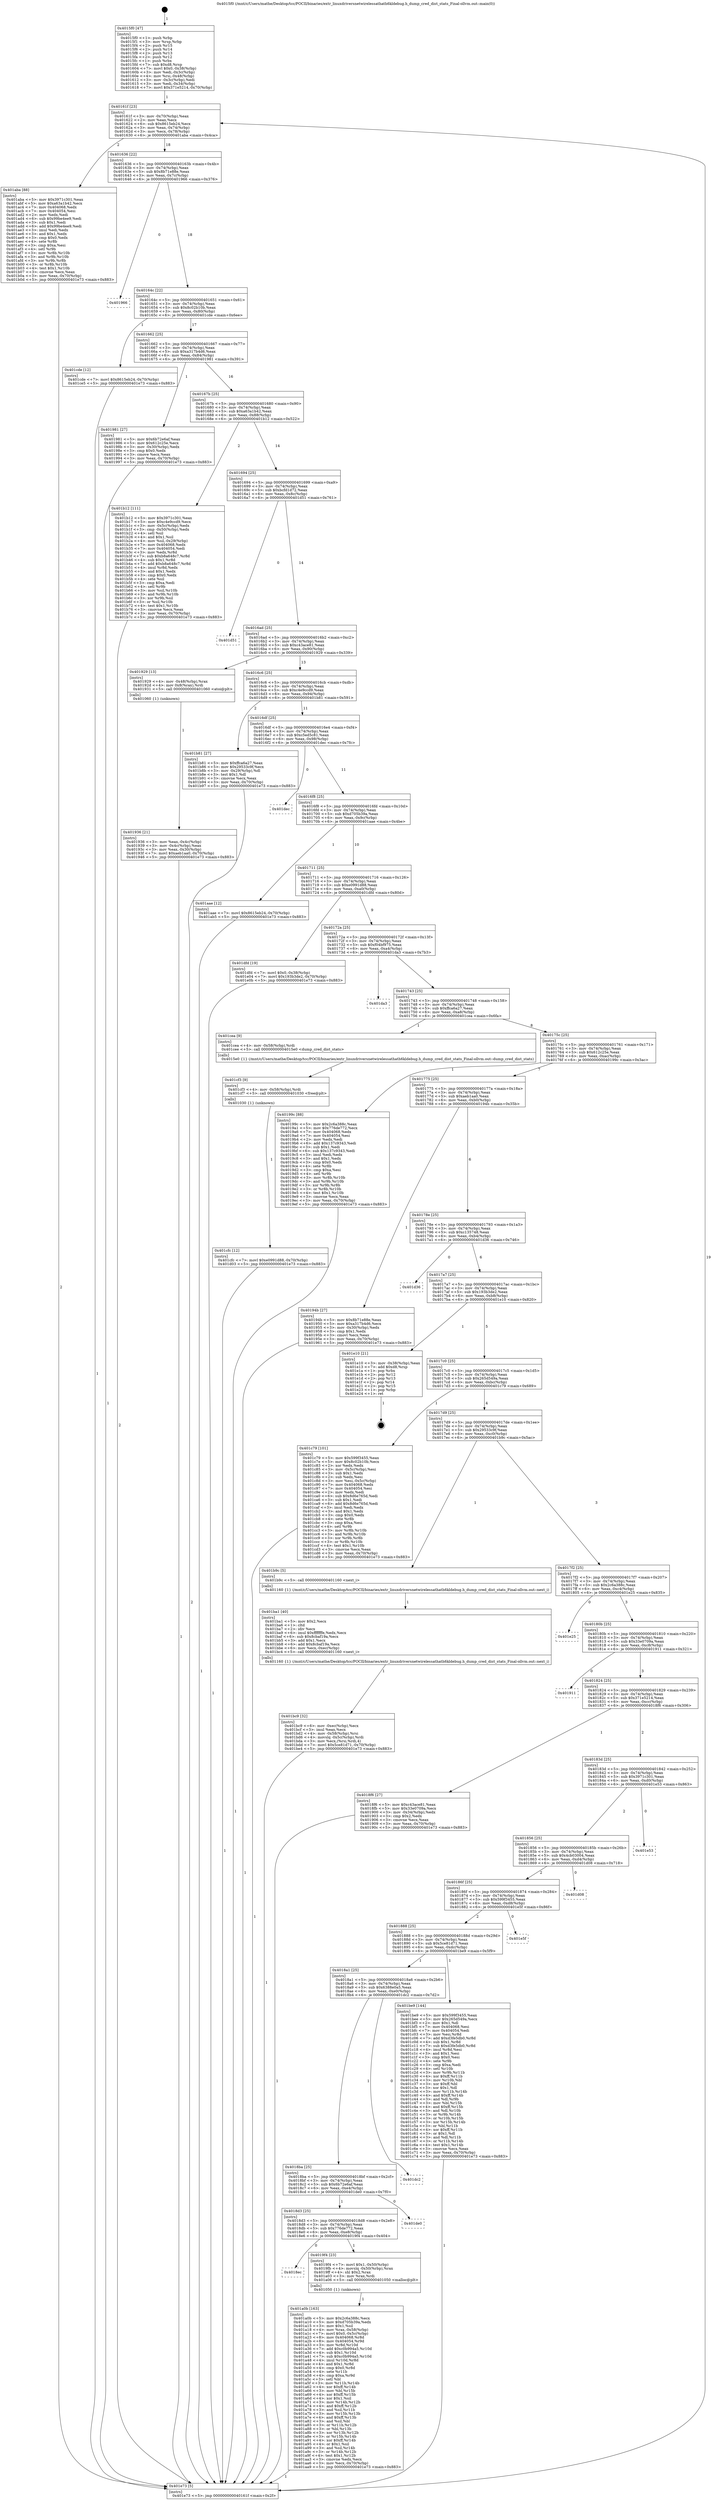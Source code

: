 digraph "0x4015f0" {
  label = "0x4015f0 (/mnt/c/Users/mathe/Desktop/tcc/POCII/binaries/extr_linuxdriversnetwirelessathath6kldebug.h_dump_cred_dist_stats_Final-ollvm.out::main(0))"
  labelloc = "t"
  node[shape=record]

  Entry [label="",width=0.3,height=0.3,shape=circle,fillcolor=black,style=filled]
  "0x40161f" [label="{
     0x40161f [23]\l
     | [instrs]\l
     &nbsp;&nbsp;0x40161f \<+3\>: mov -0x70(%rbp),%eax\l
     &nbsp;&nbsp;0x401622 \<+2\>: mov %eax,%ecx\l
     &nbsp;&nbsp;0x401624 \<+6\>: sub $0x8615eb24,%ecx\l
     &nbsp;&nbsp;0x40162a \<+3\>: mov %eax,-0x74(%rbp)\l
     &nbsp;&nbsp;0x40162d \<+3\>: mov %ecx,-0x78(%rbp)\l
     &nbsp;&nbsp;0x401630 \<+6\>: je 0000000000401aba \<main+0x4ca\>\l
  }"]
  "0x401aba" [label="{
     0x401aba [88]\l
     | [instrs]\l
     &nbsp;&nbsp;0x401aba \<+5\>: mov $0x3971c301,%eax\l
     &nbsp;&nbsp;0x401abf \<+5\>: mov $0xa63a1b42,%ecx\l
     &nbsp;&nbsp;0x401ac4 \<+7\>: mov 0x404068,%edx\l
     &nbsp;&nbsp;0x401acb \<+7\>: mov 0x404054,%esi\l
     &nbsp;&nbsp;0x401ad2 \<+2\>: mov %edx,%edi\l
     &nbsp;&nbsp;0x401ad4 \<+6\>: sub $0x99be4ee9,%edi\l
     &nbsp;&nbsp;0x401ada \<+3\>: sub $0x1,%edi\l
     &nbsp;&nbsp;0x401add \<+6\>: add $0x99be4ee9,%edi\l
     &nbsp;&nbsp;0x401ae3 \<+3\>: imul %edi,%edx\l
     &nbsp;&nbsp;0x401ae6 \<+3\>: and $0x1,%edx\l
     &nbsp;&nbsp;0x401ae9 \<+3\>: cmp $0x0,%edx\l
     &nbsp;&nbsp;0x401aec \<+4\>: sete %r8b\l
     &nbsp;&nbsp;0x401af0 \<+3\>: cmp $0xa,%esi\l
     &nbsp;&nbsp;0x401af3 \<+4\>: setl %r9b\l
     &nbsp;&nbsp;0x401af7 \<+3\>: mov %r8b,%r10b\l
     &nbsp;&nbsp;0x401afa \<+3\>: and %r9b,%r10b\l
     &nbsp;&nbsp;0x401afd \<+3\>: xor %r9b,%r8b\l
     &nbsp;&nbsp;0x401b00 \<+3\>: or %r8b,%r10b\l
     &nbsp;&nbsp;0x401b03 \<+4\>: test $0x1,%r10b\l
     &nbsp;&nbsp;0x401b07 \<+3\>: cmovne %ecx,%eax\l
     &nbsp;&nbsp;0x401b0a \<+3\>: mov %eax,-0x70(%rbp)\l
     &nbsp;&nbsp;0x401b0d \<+5\>: jmp 0000000000401e73 \<main+0x883\>\l
  }"]
  "0x401636" [label="{
     0x401636 [22]\l
     | [instrs]\l
     &nbsp;&nbsp;0x401636 \<+5\>: jmp 000000000040163b \<main+0x4b\>\l
     &nbsp;&nbsp;0x40163b \<+3\>: mov -0x74(%rbp),%eax\l
     &nbsp;&nbsp;0x40163e \<+5\>: sub $0x8b71e88e,%eax\l
     &nbsp;&nbsp;0x401643 \<+3\>: mov %eax,-0x7c(%rbp)\l
     &nbsp;&nbsp;0x401646 \<+6\>: je 0000000000401966 \<main+0x376\>\l
  }"]
  Exit [label="",width=0.3,height=0.3,shape=circle,fillcolor=black,style=filled,peripheries=2]
  "0x401966" [label="{
     0x401966\l
  }", style=dashed]
  "0x40164c" [label="{
     0x40164c [22]\l
     | [instrs]\l
     &nbsp;&nbsp;0x40164c \<+5\>: jmp 0000000000401651 \<main+0x61\>\l
     &nbsp;&nbsp;0x401651 \<+3\>: mov -0x74(%rbp),%eax\l
     &nbsp;&nbsp;0x401654 \<+5\>: sub $0x8c02b10b,%eax\l
     &nbsp;&nbsp;0x401659 \<+3\>: mov %eax,-0x80(%rbp)\l
     &nbsp;&nbsp;0x40165c \<+6\>: je 0000000000401cde \<main+0x6ee\>\l
  }"]
  "0x401cfc" [label="{
     0x401cfc [12]\l
     | [instrs]\l
     &nbsp;&nbsp;0x401cfc \<+7\>: movl $0xe0991d88,-0x70(%rbp)\l
     &nbsp;&nbsp;0x401d03 \<+5\>: jmp 0000000000401e73 \<main+0x883\>\l
  }"]
  "0x401cde" [label="{
     0x401cde [12]\l
     | [instrs]\l
     &nbsp;&nbsp;0x401cde \<+7\>: movl $0x8615eb24,-0x70(%rbp)\l
     &nbsp;&nbsp;0x401ce5 \<+5\>: jmp 0000000000401e73 \<main+0x883\>\l
  }"]
  "0x401662" [label="{
     0x401662 [25]\l
     | [instrs]\l
     &nbsp;&nbsp;0x401662 \<+5\>: jmp 0000000000401667 \<main+0x77\>\l
     &nbsp;&nbsp;0x401667 \<+3\>: mov -0x74(%rbp),%eax\l
     &nbsp;&nbsp;0x40166a \<+5\>: sub $0xa317b4d6,%eax\l
     &nbsp;&nbsp;0x40166f \<+6\>: mov %eax,-0x84(%rbp)\l
     &nbsp;&nbsp;0x401675 \<+6\>: je 0000000000401981 \<main+0x391\>\l
  }"]
  "0x401cf3" [label="{
     0x401cf3 [9]\l
     | [instrs]\l
     &nbsp;&nbsp;0x401cf3 \<+4\>: mov -0x58(%rbp),%rdi\l
     &nbsp;&nbsp;0x401cf7 \<+5\>: call 0000000000401030 \<free@plt\>\l
     | [calls]\l
     &nbsp;&nbsp;0x401030 \{1\} (unknown)\l
  }"]
  "0x401981" [label="{
     0x401981 [27]\l
     | [instrs]\l
     &nbsp;&nbsp;0x401981 \<+5\>: mov $0x6b72e6af,%eax\l
     &nbsp;&nbsp;0x401986 \<+5\>: mov $0x612c25e,%ecx\l
     &nbsp;&nbsp;0x40198b \<+3\>: mov -0x30(%rbp),%edx\l
     &nbsp;&nbsp;0x40198e \<+3\>: cmp $0x0,%edx\l
     &nbsp;&nbsp;0x401991 \<+3\>: cmove %ecx,%eax\l
     &nbsp;&nbsp;0x401994 \<+3\>: mov %eax,-0x70(%rbp)\l
     &nbsp;&nbsp;0x401997 \<+5\>: jmp 0000000000401e73 \<main+0x883\>\l
  }"]
  "0x40167b" [label="{
     0x40167b [25]\l
     | [instrs]\l
     &nbsp;&nbsp;0x40167b \<+5\>: jmp 0000000000401680 \<main+0x90\>\l
     &nbsp;&nbsp;0x401680 \<+3\>: mov -0x74(%rbp),%eax\l
     &nbsp;&nbsp;0x401683 \<+5\>: sub $0xa63a1b42,%eax\l
     &nbsp;&nbsp;0x401688 \<+6\>: mov %eax,-0x88(%rbp)\l
     &nbsp;&nbsp;0x40168e \<+6\>: je 0000000000401b12 \<main+0x522\>\l
  }"]
  "0x401bc9" [label="{
     0x401bc9 [32]\l
     | [instrs]\l
     &nbsp;&nbsp;0x401bc9 \<+6\>: mov -0xec(%rbp),%ecx\l
     &nbsp;&nbsp;0x401bcf \<+3\>: imul %eax,%ecx\l
     &nbsp;&nbsp;0x401bd2 \<+4\>: mov -0x58(%rbp),%rsi\l
     &nbsp;&nbsp;0x401bd6 \<+4\>: movslq -0x5c(%rbp),%rdi\l
     &nbsp;&nbsp;0x401bda \<+3\>: mov %ecx,(%rsi,%rdi,4)\l
     &nbsp;&nbsp;0x401bdd \<+7\>: movl $0x5ce81d71,-0x70(%rbp)\l
     &nbsp;&nbsp;0x401be4 \<+5\>: jmp 0000000000401e73 \<main+0x883\>\l
  }"]
  "0x401b12" [label="{
     0x401b12 [111]\l
     | [instrs]\l
     &nbsp;&nbsp;0x401b12 \<+5\>: mov $0x3971c301,%eax\l
     &nbsp;&nbsp;0x401b17 \<+5\>: mov $0xc4e9ccd9,%ecx\l
     &nbsp;&nbsp;0x401b1c \<+3\>: mov -0x5c(%rbp),%edx\l
     &nbsp;&nbsp;0x401b1f \<+3\>: cmp -0x50(%rbp),%edx\l
     &nbsp;&nbsp;0x401b22 \<+4\>: setl %sil\l
     &nbsp;&nbsp;0x401b26 \<+4\>: and $0x1,%sil\l
     &nbsp;&nbsp;0x401b2a \<+4\>: mov %sil,-0x29(%rbp)\l
     &nbsp;&nbsp;0x401b2e \<+7\>: mov 0x404068,%edx\l
     &nbsp;&nbsp;0x401b35 \<+7\>: mov 0x404054,%edi\l
     &nbsp;&nbsp;0x401b3c \<+3\>: mov %edx,%r8d\l
     &nbsp;&nbsp;0x401b3f \<+7\>: sub $0xb8a648c7,%r8d\l
     &nbsp;&nbsp;0x401b46 \<+4\>: sub $0x1,%r8d\l
     &nbsp;&nbsp;0x401b4a \<+7\>: add $0xb8a648c7,%r8d\l
     &nbsp;&nbsp;0x401b51 \<+4\>: imul %r8d,%edx\l
     &nbsp;&nbsp;0x401b55 \<+3\>: and $0x1,%edx\l
     &nbsp;&nbsp;0x401b58 \<+3\>: cmp $0x0,%edx\l
     &nbsp;&nbsp;0x401b5b \<+4\>: sete %sil\l
     &nbsp;&nbsp;0x401b5f \<+3\>: cmp $0xa,%edi\l
     &nbsp;&nbsp;0x401b62 \<+4\>: setl %r9b\l
     &nbsp;&nbsp;0x401b66 \<+3\>: mov %sil,%r10b\l
     &nbsp;&nbsp;0x401b69 \<+3\>: and %r9b,%r10b\l
     &nbsp;&nbsp;0x401b6c \<+3\>: xor %r9b,%sil\l
     &nbsp;&nbsp;0x401b6f \<+3\>: or %sil,%r10b\l
     &nbsp;&nbsp;0x401b72 \<+4\>: test $0x1,%r10b\l
     &nbsp;&nbsp;0x401b76 \<+3\>: cmovne %ecx,%eax\l
     &nbsp;&nbsp;0x401b79 \<+3\>: mov %eax,-0x70(%rbp)\l
     &nbsp;&nbsp;0x401b7c \<+5\>: jmp 0000000000401e73 \<main+0x883\>\l
  }"]
  "0x401694" [label="{
     0x401694 [25]\l
     | [instrs]\l
     &nbsp;&nbsp;0x401694 \<+5\>: jmp 0000000000401699 \<main+0xa9\>\l
     &nbsp;&nbsp;0x401699 \<+3\>: mov -0x74(%rbp),%eax\l
     &nbsp;&nbsp;0x40169c \<+5\>: sub $0xbcfd1d72,%eax\l
     &nbsp;&nbsp;0x4016a1 \<+6\>: mov %eax,-0x8c(%rbp)\l
     &nbsp;&nbsp;0x4016a7 \<+6\>: je 0000000000401d51 \<main+0x761\>\l
  }"]
  "0x401ba1" [label="{
     0x401ba1 [40]\l
     | [instrs]\l
     &nbsp;&nbsp;0x401ba1 \<+5\>: mov $0x2,%ecx\l
     &nbsp;&nbsp;0x401ba6 \<+1\>: cltd\l
     &nbsp;&nbsp;0x401ba7 \<+2\>: idiv %ecx\l
     &nbsp;&nbsp;0x401ba9 \<+6\>: imul $0xfffffffe,%edx,%ecx\l
     &nbsp;&nbsp;0x401baf \<+6\>: sub $0x8cbaf19a,%ecx\l
     &nbsp;&nbsp;0x401bb5 \<+3\>: add $0x1,%ecx\l
     &nbsp;&nbsp;0x401bb8 \<+6\>: add $0x8cbaf19a,%ecx\l
     &nbsp;&nbsp;0x401bbe \<+6\>: mov %ecx,-0xec(%rbp)\l
     &nbsp;&nbsp;0x401bc4 \<+5\>: call 0000000000401160 \<next_i\>\l
     | [calls]\l
     &nbsp;&nbsp;0x401160 \{1\} (/mnt/c/Users/mathe/Desktop/tcc/POCII/binaries/extr_linuxdriversnetwirelessathath6kldebug.h_dump_cred_dist_stats_Final-ollvm.out::next_i)\l
  }"]
  "0x401d51" [label="{
     0x401d51\l
  }", style=dashed]
  "0x4016ad" [label="{
     0x4016ad [25]\l
     | [instrs]\l
     &nbsp;&nbsp;0x4016ad \<+5\>: jmp 00000000004016b2 \<main+0xc2\>\l
     &nbsp;&nbsp;0x4016b2 \<+3\>: mov -0x74(%rbp),%eax\l
     &nbsp;&nbsp;0x4016b5 \<+5\>: sub $0xc43ace81,%eax\l
     &nbsp;&nbsp;0x4016ba \<+6\>: mov %eax,-0x90(%rbp)\l
     &nbsp;&nbsp;0x4016c0 \<+6\>: je 0000000000401929 \<main+0x339\>\l
  }"]
  "0x401a0b" [label="{
     0x401a0b [163]\l
     | [instrs]\l
     &nbsp;&nbsp;0x401a0b \<+5\>: mov $0x2c6a388c,%ecx\l
     &nbsp;&nbsp;0x401a10 \<+5\>: mov $0xd705b39a,%edx\l
     &nbsp;&nbsp;0x401a15 \<+3\>: mov $0x1,%sil\l
     &nbsp;&nbsp;0x401a18 \<+4\>: mov %rax,-0x58(%rbp)\l
     &nbsp;&nbsp;0x401a1c \<+7\>: movl $0x0,-0x5c(%rbp)\l
     &nbsp;&nbsp;0x401a23 \<+8\>: mov 0x404068,%r8d\l
     &nbsp;&nbsp;0x401a2b \<+8\>: mov 0x404054,%r9d\l
     &nbsp;&nbsp;0x401a33 \<+3\>: mov %r8d,%r10d\l
     &nbsp;&nbsp;0x401a36 \<+7\>: add $0xc0b994a5,%r10d\l
     &nbsp;&nbsp;0x401a3d \<+4\>: sub $0x1,%r10d\l
     &nbsp;&nbsp;0x401a41 \<+7\>: sub $0xc0b994a5,%r10d\l
     &nbsp;&nbsp;0x401a48 \<+4\>: imul %r10d,%r8d\l
     &nbsp;&nbsp;0x401a4c \<+4\>: and $0x1,%r8d\l
     &nbsp;&nbsp;0x401a50 \<+4\>: cmp $0x0,%r8d\l
     &nbsp;&nbsp;0x401a54 \<+4\>: sete %r11b\l
     &nbsp;&nbsp;0x401a58 \<+4\>: cmp $0xa,%r9d\l
     &nbsp;&nbsp;0x401a5c \<+3\>: setl %bl\l
     &nbsp;&nbsp;0x401a5f \<+3\>: mov %r11b,%r14b\l
     &nbsp;&nbsp;0x401a62 \<+4\>: xor $0xff,%r14b\l
     &nbsp;&nbsp;0x401a66 \<+3\>: mov %bl,%r15b\l
     &nbsp;&nbsp;0x401a69 \<+4\>: xor $0xff,%r15b\l
     &nbsp;&nbsp;0x401a6d \<+4\>: xor $0x1,%sil\l
     &nbsp;&nbsp;0x401a71 \<+3\>: mov %r14b,%r12b\l
     &nbsp;&nbsp;0x401a74 \<+4\>: and $0xff,%r12b\l
     &nbsp;&nbsp;0x401a78 \<+3\>: and %sil,%r11b\l
     &nbsp;&nbsp;0x401a7b \<+3\>: mov %r15b,%r13b\l
     &nbsp;&nbsp;0x401a7e \<+4\>: and $0xff,%r13b\l
     &nbsp;&nbsp;0x401a82 \<+3\>: and %sil,%bl\l
     &nbsp;&nbsp;0x401a85 \<+3\>: or %r11b,%r12b\l
     &nbsp;&nbsp;0x401a88 \<+3\>: or %bl,%r13b\l
     &nbsp;&nbsp;0x401a8b \<+3\>: xor %r13b,%r12b\l
     &nbsp;&nbsp;0x401a8e \<+3\>: or %r15b,%r14b\l
     &nbsp;&nbsp;0x401a91 \<+4\>: xor $0xff,%r14b\l
     &nbsp;&nbsp;0x401a95 \<+4\>: or $0x1,%sil\l
     &nbsp;&nbsp;0x401a99 \<+3\>: and %sil,%r14b\l
     &nbsp;&nbsp;0x401a9c \<+3\>: or %r14b,%r12b\l
     &nbsp;&nbsp;0x401a9f \<+4\>: test $0x1,%r12b\l
     &nbsp;&nbsp;0x401aa3 \<+3\>: cmovne %edx,%ecx\l
     &nbsp;&nbsp;0x401aa6 \<+3\>: mov %ecx,-0x70(%rbp)\l
     &nbsp;&nbsp;0x401aa9 \<+5\>: jmp 0000000000401e73 \<main+0x883\>\l
  }"]
  "0x401929" [label="{
     0x401929 [13]\l
     | [instrs]\l
     &nbsp;&nbsp;0x401929 \<+4\>: mov -0x48(%rbp),%rax\l
     &nbsp;&nbsp;0x40192d \<+4\>: mov 0x8(%rax),%rdi\l
     &nbsp;&nbsp;0x401931 \<+5\>: call 0000000000401060 \<atoi@plt\>\l
     | [calls]\l
     &nbsp;&nbsp;0x401060 \{1\} (unknown)\l
  }"]
  "0x4016c6" [label="{
     0x4016c6 [25]\l
     | [instrs]\l
     &nbsp;&nbsp;0x4016c6 \<+5\>: jmp 00000000004016cb \<main+0xdb\>\l
     &nbsp;&nbsp;0x4016cb \<+3\>: mov -0x74(%rbp),%eax\l
     &nbsp;&nbsp;0x4016ce \<+5\>: sub $0xc4e9ccd9,%eax\l
     &nbsp;&nbsp;0x4016d3 \<+6\>: mov %eax,-0x94(%rbp)\l
     &nbsp;&nbsp;0x4016d9 \<+6\>: je 0000000000401b81 \<main+0x591\>\l
  }"]
  "0x4018ec" [label="{
     0x4018ec\l
  }", style=dashed]
  "0x401b81" [label="{
     0x401b81 [27]\l
     | [instrs]\l
     &nbsp;&nbsp;0x401b81 \<+5\>: mov $0xffca6a27,%eax\l
     &nbsp;&nbsp;0x401b86 \<+5\>: mov $0x29533c9f,%ecx\l
     &nbsp;&nbsp;0x401b8b \<+3\>: mov -0x29(%rbp),%dl\l
     &nbsp;&nbsp;0x401b8e \<+3\>: test $0x1,%dl\l
     &nbsp;&nbsp;0x401b91 \<+3\>: cmovne %ecx,%eax\l
     &nbsp;&nbsp;0x401b94 \<+3\>: mov %eax,-0x70(%rbp)\l
     &nbsp;&nbsp;0x401b97 \<+5\>: jmp 0000000000401e73 \<main+0x883\>\l
  }"]
  "0x4016df" [label="{
     0x4016df [25]\l
     | [instrs]\l
     &nbsp;&nbsp;0x4016df \<+5\>: jmp 00000000004016e4 \<main+0xf4\>\l
     &nbsp;&nbsp;0x4016e4 \<+3\>: mov -0x74(%rbp),%eax\l
     &nbsp;&nbsp;0x4016e7 \<+5\>: sub $0xc5ed5c81,%eax\l
     &nbsp;&nbsp;0x4016ec \<+6\>: mov %eax,-0x98(%rbp)\l
     &nbsp;&nbsp;0x4016f2 \<+6\>: je 0000000000401dec \<main+0x7fc\>\l
  }"]
  "0x4019f4" [label="{
     0x4019f4 [23]\l
     | [instrs]\l
     &nbsp;&nbsp;0x4019f4 \<+7\>: movl $0x1,-0x50(%rbp)\l
     &nbsp;&nbsp;0x4019fb \<+4\>: movslq -0x50(%rbp),%rax\l
     &nbsp;&nbsp;0x4019ff \<+4\>: shl $0x2,%rax\l
     &nbsp;&nbsp;0x401a03 \<+3\>: mov %rax,%rdi\l
     &nbsp;&nbsp;0x401a06 \<+5\>: call 0000000000401050 \<malloc@plt\>\l
     | [calls]\l
     &nbsp;&nbsp;0x401050 \{1\} (unknown)\l
  }"]
  "0x401dec" [label="{
     0x401dec\l
  }", style=dashed]
  "0x4016f8" [label="{
     0x4016f8 [25]\l
     | [instrs]\l
     &nbsp;&nbsp;0x4016f8 \<+5\>: jmp 00000000004016fd \<main+0x10d\>\l
     &nbsp;&nbsp;0x4016fd \<+3\>: mov -0x74(%rbp),%eax\l
     &nbsp;&nbsp;0x401700 \<+5\>: sub $0xd705b39a,%eax\l
     &nbsp;&nbsp;0x401705 \<+6\>: mov %eax,-0x9c(%rbp)\l
     &nbsp;&nbsp;0x40170b \<+6\>: je 0000000000401aae \<main+0x4be\>\l
  }"]
  "0x4018d3" [label="{
     0x4018d3 [25]\l
     | [instrs]\l
     &nbsp;&nbsp;0x4018d3 \<+5\>: jmp 00000000004018d8 \<main+0x2e8\>\l
     &nbsp;&nbsp;0x4018d8 \<+3\>: mov -0x74(%rbp),%eax\l
     &nbsp;&nbsp;0x4018db \<+5\>: sub $0x776de772,%eax\l
     &nbsp;&nbsp;0x4018e0 \<+6\>: mov %eax,-0xe8(%rbp)\l
     &nbsp;&nbsp;0x4018e6 \<+6\>: je 00000000004019f4 \<main+0x404\>\l
  }"]
  "0x401aae" [label="{
     0x401aae [12]\l
     | [instrs]\l
     &nbsp;&nbsp;0x401aae \<+7\>: movl $0x8615eb24,-0x70(%rbp)\l
     &nbsp;&nbsp;0x401ab5 \<+5\>: jmp 0000000000401e73 \<main+0x883\>\l
  }"]
  "0x401711" [label="{
     0x401711 [25]\l
     | [instrs]\l
     &nbsp;&nbsp;0x401711 \<+5\>: jmp 0000000000401716 \<main+0x126\>\l
     &nbsp;&nbsp;0x401716 \<+3\>: mov -0x74(%rbp),%eax\l
     &nbsp;&nbsp;0x401719 \<+5\>: sub $0xe0991d88,%eax\l
     &nbsp;&nbsp;0x40171e \<+6\>: mov %eax,-0xa0(%rbp)\l
     &nbsp;&nbsp;0x401724 \<+6\>: je 0000000000401dfd \<main+0x80d\>\l
  }"]
  "0x401de0" [label="{
     0x401de0\l
  }", style=dashed]
  "0x401dfd" [label="{
     0x401dfd [19]\l
     | [instrs]\l
     &nbsp;&nbsp;0x401dfd \<+7\>: movl $0x0,-0x38(%rbp)\l
     &nbsp;&nbsp;0x401e04 \<+7\>: movl $0x193b3de2,-0x70(%rbp)\l
     &nbsp;&nbsp;0x401e0b \<+5\>: jmp 0000000000401e73 \<main+0x883\>\l
  }"]
  "0x40172a" [label="{
     0x40172a [25]\l
     | [instrs]\l
     &nbsp;&nbsp;0x40172a \<+5\>: jmp 000000000040172f \<main+0x13f\>\l
     &nbsp;&nbsp;0x40172f \<+3\>: mov -0x74(%rbp),%eax\l
     &nbsp;&nbsp;0x401732 \<+5\>: sub $0xf04bf975,%eax\l
     &nbsp;&nbsp;0x401737 \<+6\>: mov %eax,-0xa4(%rbp)\l
     &nbsp;&nbsp;0x40173d \<+6\>: je 0000000000401da3 \<main+0x7b3\>\l
  }"]
  "0x4018ba" [label="{
     0x4018ba [25]\l
     | [instrs]\l
     &nbsp;&nbsp;0x4018ba \<+5\>: jmp 00000000004018bf \<main+0x2cf\>\l
     &nbsp;&nbsp;0x4018bf \<+3\>: mov -0x74(%rbp),%eax\l
     &nbsp;&nbsp;0x4018c2 \<+5\>: sub $0x6b72e6af,%eax\l
     &nbsp;&nbsp;0x4018c7 \<+6\>: mov %eax,-0xe4(%rbp)\l
     &nbsp;&nbsp;0x4018cd \<+6\>: je 0000000000401de0 \<main+0x7f0\>\l
  }"]
  "0x401da3" [label="{
     0x401da3\l
  }", style=dashed]
  "0x401743" [label="{
     0x401743 [25]\l
     | [instrs]\l
     &nbsp;&nbsp;0x401743 \<+5\>: jmp 0000000000401748 \<main+0x158\>\l
     &nbsp;&nbsp;0x401748 \<+3\>: mov -0x74(%rbp),%eax\l
     &nbsp;&nbsp;0x40174b \<+5\>: sub $0xffca6a27,%eax\l
     &nbsp;&nbsp;0x401750 \<+6\>: mov %eax,-0xa8(%rbp)\l
     &nbsp;&nbsp;0x401756 \<+6\>: je 0000000000401cea \<main+0x6fa\>\l
  }"]
  "0x401dc2" [label="{
     0x401dc2\l
  }", style=dashed]
  "0x401cea" [label="{
     0x401cea [9]\l
     | [instrs]\l
     &nbsp;&nbsp;0x401cea \<+4\>: mov -0x58(%rbp),%rdi\l
     &nbsp;&nbsp;0x401cee \<+5\>: call 00000000004015e0 \<dump_cred_dist_stats\>\l
     | [calls]\l
     &nbsp;&nbsp;0x4015e0 \{1\} (/mnt/c/Users/mathe/Desktop/tcc/POCII/binaries/extr_linuxdriversnetwirelessathath6kldebug.h_dump_cred_dist_stats_Final-ollvm.out::dump_cred_dist_stats)\l
  }"]
  "0x40175c" [label="{
     0x40175c [25]\l
     | [instrs]\l
     &nbsp;&nbsp;0x40175c \<+5\>: jmp 0000000000401761 \<main+0x171\>\l
     &nbsp;&nbsp;0x401761 \<+3\>: mov -0x74(%rbp),%eax\l
     &nbsp;&nbsp;0x401764 \<+5\>: sub $0x612c25e,%eax\l
     &nbsp;&nbsp;0x401769 \<+6\>: mov %eax,-0xac(%rbp)\l
     &nbsp;&nbsp;0x40176f \<+6\>: je 000000000040199c \<main+0x3ac\>\l
  }"]
  "0x4018a1" [label="{
     0x4018a1 [25]\l
     | [instrs]\l
     &nbsp;&nbsp;0x4018a1 \<+5\>: jmp 00000000004018a6 \<main+0x2b6\>\l
     &nbsp;&nbsp;0x4018a6 \<+3\>: mov -0x74(%rbp),%eax\l
     &nbsp;&nbsp;0x4018a9 \<+5\>: sub $0x6388e0a5,%eax\l
     &nbsp;&nbsp;0x4018ae \<+6\>: mov %eax,-0xe0(%rbp)\l
     &nbsp;&nbsp;0x4018b4 \<+6\>: je 0000000000401dc2 \<main+0x7d2\>\l
  }"]
  "0x40199c" [label="{
     0x40199c [88]\l
     | [instrs]\l
     &nbsp;&nbsp;0x40199c \<+5\>: mov $0x2c6a388c,%eax\l
     &nbsp;&nbsp;0x4019a1 \<+5\>: mov $0x776de772,%ecx\l
     &nbsp;&nbsp;0x4019a6 \<+7\>: mov 0x404068,%edx\l
     &nbsp;&nbsp;0x4019ad \<+7\>: mov 0x404054,%esi\l
     &nbsp;&nbsp;0x4019b4 \<+2\>: mov %edx,%edi\l
     &nbsp;&nbsp;0x4019b6 \<+6\>: add $0x137c9343,%edi\l
     &nbsp;&nbsp;0x4019bc \<+3\>: sub $0x1,%edi\l
     &nbsp;&nbsp;0x4019bf \<+6\>: sub $0x137c9343,%edi\l
     &nbsp;&nbsp;0x4019c5 \<+3\>: imul %edi,%edx\l
     &nbsp;&nbsp;0x4019c8 \<+3\>: and $0x1,%edx\l
     &nbsp;&nbsp;0x4019cb \<+3\>: cmp $0x0,%edx\l
     &nbsp;&nbsp;0x4019ce \<+4\>: sete %r8b\l
     &nbsp;&nbsp;0x4019d2 \<+3\>: cmp $0xa,%esi\l
     &nbsp;&nbsp;0x4019d5 \<+4\>: setl %r9b\l
     &nbsp;&nbsp;0x4019d9 \<+3\>: mov %r8b,%r10b\l
     &nbsp;&nbsp;0x4019dc \<+3\>: and %r9b,%r10b\l
     &nbsp;&nbsp;0x4019df \<+3\>: xor %r9b,%r8b\l
     &nbsp;&nbsp;0x4019e2 \<+3\>: or %r8b,%r10b\l
     &nbsp;&nbsp;0x4019e5 \<+4\>: test $0x1,%r10b\l
     &nbsp;&nbsp;0x4019e9 \<+3\>: cmovne %ecx,%eax\l
     &nbsp;&nbsp;0x4019ec \<+3\>: mov %eax,-0x70(%rbp)\l
     &nbsp;&nbsp;0x4019ef \<+5\>: jmp 0000000000401e73 \<main+0x883\>\l
  }"]
  "0x401775" [label="{
     0x401775 [25]\l
     | [instrs]\l
     &nbsp;&nbsp;0x401775 \<+5\>: jmp 000000000040177a \<main+0x18a\>\l
     &nbsp;&nbsp;0x40177a \<+3\>: mov -0x74(%rbp),%eax\l
     &nbsp;&nbsp;0x40177d \<+5\>: sub $0xaeb1aa0,%eax\l
     &nbsp;&nbsp;0x401782 \<+6\>: mov %eax,-0xb0(%rbp)\l
     &nbsp;&nbsp;0x401788 \<+6\>: je 000000000040194b \<main+0x35b\>\l
  }"]
  "0x401be9" [label="{
     0x401be9 [144]\l
     | [instrs]\l
     &nbsp;&nbsp;0x401be9 \<+5\>: mov $0x599f3455,%eax\l
     &nbsp;&nbsp;0x401bee \<+5\>: mov $0x265d549a,%ecx\l
     &nbsp;&nbsp;0x401bf3 \<+2\>: mov $0x1,%dl\l
     &nbsp;&nbsp;0x401bf5 \<+7\>: mov 0x404068,%esi\l
     &nbsp;&nbsp;0x401bfc \<+7\>: mov 0x404054,%edi\l
     &nbsp;&nbsp;0x401c03 \<+3\>: mov %esi,%r8d\l
     &nbsp;&nbsp;0x401c06 \<+7\>: add $0xd3fe5db0,%r8d\l
     &nbsp;&nbsp;0x401c0d \<+4\>: sub $0x1,%r8d\l
     &nbsp;&nbsp;0x401c11 \<+7\>: sub $0xd3fe5db0,%r8d\l
     &nbsp;&nbsp;0x401c18 \<+4\>: imul %r8d,%esi\l
     &nbsp;&nbsp;0x401c1c \<+3\>: and $0x1,%esi\l
     &nbsp;&nbsp;0x401c1f \<+3\>: cmp $0x0,%esi\l
     &nbsp;&nbsp;0x401c22 \<+4\>: sete %r9b\l
     &nbsp;&nbsp;0x401c26 \<+3\>: cmp $0xa,%edi\l
     &nbsp;&nbsp;0x401c29 \<+4\>: setl %r10b\l
     &nbsp;&nbsp;0x401c2d \<+3\>: mov %r9b,%r11b\l
     &nbsp;&nbsp;0x401c30 \<+4\>: xor $0xff,%r11b\l
     &nbsp;&nbsp;0x401c34 \<+3\>: mov %r10b,%bl\l
     &nbsp;&nbsp;0x401c37 \<+3\>: xor $0xff,%bl\l
     &nbsp;&nbsp;0x401c3a \<+3\>: xor $0x1,%dl\l
     &nbsp;&nbsp;0x401c3d \<+3\>: mov %r11b,%r14b\l
     &nbsp;&nbsp;0x401c40 \<+4\>: and $0xff,%r14b\l
     &nbsp;&nbsp;0x401c44 \<+3\>: and %dl,%r9b\l
     &nbsp;&nbsp;0x401c47 \<+3\>: mov %bl,%r15b\l
     &nbsp;&nbsp;0x401c4a \<+4\>: and $0xff,%r15b\l
     &nbsp;&nbsp;0x401c4e \<+3\>: and %dl,%r10b\l
     &nbsp;&nbsp;0x401c51 \<+3\>: or %r9b,%r14b\l
     &nbsp;&nbsp;0x401c54 \<+3\>: or %r10b,%r15b\l
     &nbsp;&nbsp;0x401c57 \<+3\>: xor %r15b,%r14b\l
     &nbsp;&nbsp;0x401c5a \<+3\>: or %bl,%r11b\l
     &nbsp;&nbsp;0x401c5d \<+4\>: xor $0xff,%r11b\l
     &nbsp;&nbsp;0x401c61 \<+3\>: or $0x1,%dl\l
     &nbsp;&nbsp;0x401c64 \<+3\>: and %dl,%r11b\l
     &nbsp;&nbsp;0x401c67 \<+3\>: or %r11b,%r14b\l
     &nbsp;&nbsp;0x401c6a \<+4\>: test $0x1,%r14b\l
     &nbsp;&nbsp;0x401c6e \<+3\>: cmovne %ecx,%eax\l
     &nbsp;&nbsp;0x401c71 \<+3\>: mov %eax,-0x70(%rbp)\l
     &nbsp;&nbsp;0x401c74 \<+5\>: jmp 0000000000401e73 \<main+0x883\>\l
  }"]
  "0x40194b" [label="{
     0x40194b [27]\l
     | [instrs]\l
     &nbsp;&nbsp;0x40194b \<+5\>: mov $0x8b71e88e,%eax\l
     &nbsp;&nbsp;0x401950 \<+5\>: mov $0xa317b4d6,%ecx\l
     &nbsp;&nbsp;0x401955 \<+3\>: mov -0x30(%rbp),%edx\l
     &nbsp;&nbsp;0x401958 \<+3\>: cmp $0x1,%edx\l
     &nbsp;&nbsp;0x40195b \<+3\>: cmovl %ecx,%eax\l
     &nbsp;&nbsp;0x40195e \<+3\>: mov %eax,-0x70(%rbp)\l
     &nbsp;&nbsp;0x401961 \<+5\>: jmp 0000000000401e73 \<main+0x883\>\l
  }"]
  "0x40178e" [label="{
     0x40178e [25]\l
     | [instrs]\l
     &nbsp;&nbsp;0x40178e \<+5\>: jmp 0000000000401793 \<main+0x1a3\>\l
     &nbsp;&nbsp;0x401793 \<+3\>: mov -0x74(%rbp),%eax\l
     &nbsp;&nbsp;0x401796 \<+5\>: sub $0xc135748,%eax\l
     &nbsp;&nbsp;0x40179b \<+6\>: mov %eax,-0xb4(%rbp)\l
     &nbsp;&nbsp;0x4017a1 \<+6\>: je 0000000000401d36 \<main+0x746\>\l
  }"]
  "0x401888" [label="{
     0x401888 [25]\l
     | [instrs]\l
     &nbsp;&nbsp;0x401888 \<+5\>: jmp 000000000040188d \<main+0x29d\>\l
     &nbsp;&nbsp;0x40188d \<+3\>: mov -0x74(%rbp),%eax\l
     &nbsp;&nbsp;0x401890 \<+5\>: sub $0x5ce81d71,%eax\l
     &nbsp;&nbsp;0x401895 \<+6\>: mov %eax,-0xdc(%rbp)\l
     &nbsp;&nbsp;0x40189b \<+6\>: je 0000000000401be9 \<main+0x5f9\>\l
  }"]
  "0x401d36" [label="{
     0x401d36\l
  }", style=dashed]
  "0x4017a7" [label="{
     0x4017a7 [25]\l
     | [instrs]\l
     &nbsp;&nbsp;0x4017a7 \<+5\>: jmp 00000000004017ac \<main+0x1bc\>\l
     &nbsp;&nbsp;0x4017ac \<+3\>: mov -0x74(%rbp),%eax\l
     &nbsp;&nbsp;0x4017af \<+5\>: sub $0x193b3de2,%eax\l
     &nbsp;&nbsp;0x4017b4 \<+6\>: mov %eax,-0xb8(%rbp)\l
     &nbsp;&nbsp;0x4017ba \<+6\>: je 0000000000401e10 \<main+0x820\>\l
  }"]
  "0x401e5f" [label="{
     0x401e5f\l
  }", style=dashed]
  "0x401e10" [label="{
     0x401e10 [21]\l
     | [instrs]\l
     &nbsp;&nbsp;0x401e10 \<+3\>: mov -0x38(%rbp),%eax\l
     &nbsp;&nbsp;0x401e13 \<+7\>: add $0xd8,%rsp\l
     &nbsp;&nbsp;0x401e1a \<+1\>: pop %rbx\l
     &nbsp;&nbsp;0x401e1b \<+2\>: pop %r12\l
     &nbsp;&nbsp;0x401e1d \<+2\>: pop %r13\l
     &nbsp;&nbsp;0x401e1f \<+2\>: pop %r14\l
     &nbsp;&nbsp;0x401e21 \<+2\>: pop %r15\l
     &nbsp;&nbsp;0x401e23 \<+1\>: pop %rbp\l
     &nbsp;&nbsp;0x401e24 \<+1\>: ret\l
  }"]
  "0x4017c0" [label="{
     0x4017c0 [25]\l
     | [instrs]\l
     &nbsp;&nbsp;0x4017c0 \<+5\>: jmp 00000000004017c5 \<main+0x1d5\>\l
     &nbsp;&nbsp;0x4017c5 \<+3\>: mov -0x74(%rbp),%eax\l
     &nbsp;&nbsp;0x4017c8 \<+5\>: sub $0x265d549a,%eax\l
     &nbsp;&nbsp;0x4017cd \<+6\>: mov %eax,-0xbc(%rbp)\l
     &nbsp;&nbsp;0x4017d3 \<+6\>: je 0000000000401c79 \<main+0x689\>\l
  }"]
  "0x40186f" [label="{
     0x40186f [25]\l
     | [instrs]\l
     &nbsp;&nbsp;0x40186f \<+5\>: jmp 0000000000401874 \<main+0x284\>\l
     &nbsp;&nbsp;0x401874 \<+3\>: mov -0x74(%rbp),%eax\l
     &nbsp;&nbsp;0x401877 \<+5\>: sub $0x599f3455,%eax\l
     &nbsp;&nbsp;0x40187c \<+6\>: mov %eax,-0xd8(%rbp)\l
     &nbsp;&nbsp;0x401882 \<+6\>: je 0000000000401e5f \<main+0x86f\>\l
  }"]
  "0x401c79" [label="{
     0x401c79 [101]\l
     | [instrs]\l
     &nbsp;&nbsp;0x401c79 \<+5\>: mov $0x599f3455,%eax\l
     &nbsp;&nbsp;0x401c7e \<+5\>: mov $0x8c02b10b,%ecx\l
     &nbsp;&nbsp;0x401c83 \<+2\>: xor %edx,%edx\l
     &nbsp;&nbsp;0x401c85 \<+3\>: mov -0x5c(%rbp),%esi\l
     &nbsp;&nbsp;0x401c88 \<+3\>: sub $0x1,%edx\l
     &nbsp;&nbsp;0x401c8b \<+2\>: sub %edx,%esi\l
     &nbsp;&nbsp;0x401c8d \<+3\>: mov %esi,-0x5c(%rbp)\l
     &nbsp;&nbsp;0x401c90 \<+7\>: mov 0x404068,%edx\l
     &nbsp;&nbsp;0x401c97 \<+7\>: mov 0x404054,%esi\l
     &nbsp;&nbsp;0x401c9e \<+2\>: mov %edx,%edi\l
     &nbsp;&nbsp;0x401ca0 \<+6\>: sub $0x8d6e765d,%edi\l
     &nbsp;&nbsp;0x401ca6 \<+3\>: sub $0x1,%edi\l
     &nbsp;&nbsp;0x401ca9 \<+6\>: add $0x8d6e765d,%edi\l
     &nbsp;&nbsp;0x401caf \<+3\>: imul %edi,%edx\l
     &nbsp;&nbsp;0x401cb2 \<+3\>: and $0x1,%edx\l
     &nbsp;&nbsp;0x401cb5 \<+3\>: cmp $0x0,%edx\l
     &nbsp;&nbsp;0x401cb8 \<+4\>: sete %r8b\l
     &nbsp;&nbsp;0x401cbc \<+3\>: cmp $0xa,%esi\l
     &nbsp;&nbsp;0x401cbf \<+4\>: setl %r9b\l
     &nbsp;&nbsp;0x401cc3 \<+3\>: mov %r8b,%r10b\l
     &nbsp;&nbsp;0x401cc6 \<+3\>: and %r9b,%r10b\l
     &nbsp;&nbsp;0x401cc9 \<+3\>: xor %r9b,%r8b\l
     &nbsp;&nbsp;0x401ccc \<+3\>: or %r8b,%r10b\l
     &nbsp;&nbsp;0x401ccf \<+4\>: test $0x1,%r10b\l
     &nbsp;&nbsp;0x401cd3 \<+3\>: cmovne %ecx,%eax\l
     &nbsp;&nbsp;0x401cd6 \<+3\>: mov %eax,-0x70(%rbp)\l
     &nbsp;&nbsp;0x401cd9 \<+5\>: jmp 0000000000401e73 \<main+0x883\>\l
  }"]
  "0x4017d9" [label="{
     0x4017d9 [25]\l
     | [instrs]\l
     &nbsp;&nbsp;0x4017d9 \<+5\>: jmp 00000000004017de \<main+0x1ee\>\l
     &nbsp;&nbsp;0x4017de \<+3\>: mov -0x74(%rbp),%eax\l
     &nbsp;&nbsp;0x4017e1 \<+5\>: sub $0x29533c9f,%eax\l
     &nbsp;&nbsp;0x4017e6 \<+6\>: mov %eax,-0xc0(%rbp)\l
     &nbsp;&nbsp;0x4017ec \<+6\>: je 0000000000401b9c \<main+0x5ac\>\l
  }"]
  "0x401d08" [label="{
     0x401d08\l
  }", style=dashed]
  "0x401b9c" [label="{
     0x401b9c [5]\l
     | [instrs]\l
     &nbsp;&nbsp;0x401b9c \<+5\>: call 0000000000401160 \<next_i\>\l
     | [calls]\l
     &nbsp;&nbsp;0x401160 \{1\} (/mnt/c/Users/mathe/Desktop/tcc/POCII/binaries/extr_linuxdriversnetwirelessathath6kldebug.h_dump_cred_dist_stats_Final-ollvm.out::next_i)\l
  }"]
  "0x4017f2" [label="{
     0x4017f2 [25]\l
     | [instrs]\l
     &nbsp;&nbsp;0x4017f2 \<+5\>: jmp 00000000004017f7 \<main+0x207\>\l
     &nbsp;&nbsp;0x4017f7 \<+3\>: mov -0x74(%rbp),%eax\l
     &nbsp;&nbsp;0x4017fa \<+5\>: sub $0x2c6a388c,%eax\l
     &nbsp;&nbsp;0x4017ff \<+6\>: mov %eax,-0xc4(%rbp)\l
     &nbsp;&nbsp;0x401805 \<+6\>: je 0000000000401e25 \<main+0x835\>\l
  }"]
  "0x401856" [label="{
     0x401856 [25]\l
     | [instrs]\l
     &nbsp;&nbsp;0x401856 \<+5\>: jmp 000000000040185b \<main+0x26b\>\l
     &nbsp;&nbsp;0x40185b \<+3\>: mov -0x74(%rbp),%eax\l
     &nbsp;&nbsp;0x40185e \<+5\>: sub $0x4cb03004,%eax\l
     &nbsp;&nbsp;0x401863 \<+6\>: mov %eax,-0xd4(%rbp)\l
     &nbsp;&nbsp;0x401869 \<+6\>: je 0000000000401d08 \<main+0x718\>\l
  }"]
  "0x401e25" [label="{
     0x401e25\l
  }", style=dashed]
  "0x40180b" [label="{
     0x40180b [25]\l
     | [instrs]\l
     &nbsp;&nbsp;0x40180b \<+5\>: jmp 0000000000401810 \<main+0x220\>\l
     &nbsp;&nbsp;0x401810 \<+3\>: mov -0x74(%rbp),%eax\l
     &nbsp;&nbsp;0x401813 \<+5\>: sub $0x33e0709a,%eax\l
     &nbsp;&nbsp;0x401818 \<+6\>: mov %eax,-0xc8(%rbp)\l
     &nbsp;&nbsp;0x40181e \<+6\>: je 0000000000401911 \<main+0x321\>\l
  }"]
  "0x401e53" [label="{
     0x401e53\l
  }", style=dashed]
  "0x401911" [label="{
     0x401911\l
  }", style=dashed]
  "0x401824" [label="{
     0x401824 [25]\l
     | [instrs]\l
     &nbsp;&nbsp;0x401824 \<+5\>: jmp 0000000000401829 \<main+0x239\>\l
     &nbsp;&nbsp;0x401829 \<+3\>: mov -0x74(%rbp),%eax\l
     &nbsp;&nbsp;0x40182c \<+5\>: sub $0x371e5214,%eax\l
     &nbsp;&nbsp;0x401831 \<+6\>: mov %eax,-0xcc(%rbp)\l
     &nbsp;&nbsp;0x401837 \<+6\>: je 00000000004018f6 \<main+0x306\>\l
  }"]
  "0x401936" [label="{
     0x401936 [21]\l
     | [instrs]\l
     &nbsp;&nbsp;0x401936 \<+3\>: mov %eax,-0x4c(%rbp)\l
     &nbsp;&nbsp;0x401939 \<+3\>: mov -0x4c(%rbp),%eax\l
     &nbsp;&nbsp;0x40193c \<+3\>: mov %eax,-0x30(%rbp)\l
     &nbsp;&nbsp;0x40193f \<+7\>: movl $0xaeb1aa0,-0x70(%rbp)\l
     &nbsp;&nbsp;0x401946 \<+5\>: jmp 0000000000401e73 \<main+0x883\>\l
  }"]
  "0x4018f6" [label="{
     0x4018f6 [27]\l
     | [instrs]\l
     &nbsp;&nbsp;0x4018f6 \<+5\>: mov $0xc43ace81,%eax\l
     &nbsp;&nbsp;0x4018fb \<+5\>: mov $0x33e0709a,%ecx\l
     &nbsp;&nbsp;0x401900 \<+3\>: mov -0x34(%rbp),%edx\l
     &nbsp;&nbsp;0x401903 \<+3\>: cmp $0x2,%edx\l
     &nbsp;&nbsp;0x401906 \<+3\>: cmovne %ecx,%eax\l
     &nbsp;&nbsp;0x401909 \<+3\>: mov %eax,-0x70(%rbp)\l
     &nbsp;&nbsp;0x40190c \<+5\>: jmp 0000000000401e73 \<main+0x883\>\l
  }"]
  "0x40183d" [label="{
     0x40183d [25]\l
     | [instrs]\l
     &nbsp;&nbsp;0x40183d \<+5\>: jmp 0000000000401842 \<main+0x252\>\l
     &nbsp;&nbsp;0x401842 \<+3\>: mov -0x74(%rbp),%eax\l
     &nbsp;&nbsp;0x401845 \<+5\>: sub $0x3971c301,%eax\l
     &nbsp;&nbsp;0x40184a \<+6\>: mov %eax,-0xd0(%rbp)\l
     &nbsp;&nbsp;0x401850 \<+6\>: je 0000000000401e53 \<main+0x863\>\l
  }"]
  "0x401e73" [label="{
     0x401e73 [5]\l
     | [instrs]\l
     &nbsp;&nbsp;0x401e73 \<+5\>: jmp 000000000040161f \<main+0x2f\>\l
  }"]
  "0x4015f0" [label="{
     0x4015f0 [47]\l
     | [instrs]\l
     &nbsp;&nbsp;0x4015f0 \<+1\>: push %rbp\l
     &nbsp;&nbsp;0x4015f1 \<+3\>: mov %rsp,%rbp\l
     &nbsp;&nbsp;0x4015f4 \<+2\>: push %r15\l
     &nbsp;&nbsp;0x4015f6 \<+2\>: push %r14\l
     &nbsp;&nbsp;0x4015f8 \<+2\>: push %r13\l
     &nbsp;&nbsp;0x4015fa \<+2\>: push %r12\l
     &nbsp;&nbsp;0x4015fc \<+1\>: push %rbx\l
     &nbsp;&nbsp;0x4015fd \<+7\>: sub $0xd8,%rsp\l
     &nbsp;&nbsp;0x401604 \<+7\>: movl $0x0,-0x38(%rbp)\l
     &nbsp;&nbsp;0x40160b \<+3\>: mov %edi,-0x3c(%rbp)\l
     &nbsp;&nbsp;0x40160e \<+4\>: mov %rsi,-0x48(%rbp)\l
     &nbsp;&nbsp;0x401612 \<+3\>: mov -0x3c(%rbp),%edi\l
     &nbsp;&nbsp;0x401615 \<+3\>: mov %edi,-0x34(%rbp)\l
     &nbsp;&nbsp;0x401618 \<+7\>: movl $0x371e5214,-0x70(%rbp)\l
  }"]
  Entry -> "0x4015f0" [label=" 1"]
  "0x40161f" -> "0x401aba" [label=" 2"]
  "0x40161f" -> "0x401636" [label=" 18"]
  "0x401e10" -> Exit [label=" 1"]
  "0x401636" -> "0x401966" [label=" 0"]
  "0x401636" -> "0x40164c" [label=" 18"]
  "0x401dfd" -> "0x401e73" [label=" 1"]
  "0x40164c" -> "0x401cde" [label=" 1"]
  "0x40164c" -> "0x401662" [label=" 17"]
  "0x401cfc" -> "0x401e73" [label=" 1"]
  "0x401662" -> "0x401981" [label=" 1"]
  "0x401662" -> "0x40167b" [label=" 16"]
  "0x401cf3" -> "0x401cfc" [label=" 1"]
  "0x40167b" -> "0x401b12" [label=" 2"]
  "0x40167b" -> "0x401694" [label=" 14"]
  "0x401cea" -> "0x401cf3" [label=" 1"]
  "0x401694" -> "0x401d51" [label=" 0"]
  "0x401694" -> "0x4016ad" [label=" 14"]
  "0x401cde" -> "0x401e73" [label=" 1"]
  "0x4016ad" -> "0x401929" [label=" 1"]
  "0x4016ad" -> "0x4016c6" [label=" 13"]
  "0x401c79" -> "0x401e73" [label=" 1"]
  "0x4016c6" -> "0x401b81" [label=" 2"]
  "0x4016c6" -> "0x4016df" [label=" 11"]
  "0x401be9" -> "0x401e73" [label=" 1"]
  "0x4016df" -> "0x401dec" [label=" 0"]
  "0x4016df" -> "0x4016f8" [label=" 11"]
  "0x401bc9" -> "0x401e73" [label=" 1"]
  "0x4016f8" -> "0x401aae" [label=" 1"]
  "0x4016f8" -> "0x401711" [label=" 10"]
  "0x401b9c" -> "0x401ba1" [label=" 1"]
  "0x401711" -> "0x401dfd" [label=" 1"]
  "0x401711" -> "0x40172a" [label=" 9"]
  "0x401b81" -> "0x401e73" [label=" 2"]
  "0x40172a" -> "0x401da3" [label=" 0"]
  "0x40172a" -> "0x401743" [label=" 9"]
  "0x401aba" -> "0x401e73" [label=" 2"]
  "0x401743" -> "0x401cea" [label=" 1"]
  "0x401743" -> "0x40175c" [label=" 8"]
  "0x401aae" -> "0x401e73" [label=" 1"]
  "0x40175c" -> "0x40199c" [label=" 1"]
  "0x40175c" -> "0x401775" [label=" 7"]
  "0x4019f4" -> "0x401a0b" [label=" 1"]
  "0x401775" -> "0x40194b" [label=" 1"]
  "0x401775" -> "0x40178e" [label=" 6"]
  "0x4018d3" -> "0x4018ec" [label=" 0"]
  "0x40178e" -> "0x401d36" [label=" 0"]
  "0x40178e" -> "0x4017a7" [label=" 6"]
  "0x401ba1" -> "0x401bc9" [label=" 1"]
  "0x4017a7" -> "0x401e10" [label=" 1"]
  "0x4017a7" -> "0x4017c0" [label=" 5"]
  "0x4018ba" -> "0x4018d3" [label=" 1"]
  "0x4017c0" -> "0x401c79" [label=" 1"]
  "0x4017c0" -> "0x4017d9" [label=" 4"]
  "0x401b12" -> "0x401e73" [label=" 2"]
  "0x4017d9" -> "0x401b9c" [label=" 1"]
  "0x4017d9" -> "0x4017f2" [label=" 3"]
  "0x4018a1" -> "0x4018ba" [label=" 1"]
  "0x4017f2" -> "0x401e25" [label=" 0"]
  "0x4017f2" -> "0x40180b" [label=" 3"]
  "0x401a0b" -> "0x401e73" [label=" 1"]
  "0x40180b" -> "0x401911" [label=" 0"]
  "0x40180b" -> "0x401824" [label=" 3"]
  "0x401888" -> "0x4018a1" [label=" 1"]
  "0x401824" -> "0x4018f6" [label=" 1"]
  "0x401824" -> "0x40183d" [label=" 2"]
  "0x4018f6" -> "0x401e73" [label=" 1"]
  "0x4015f0" -> "0x40161f" [label=" 1"]
  "0x401e73" -> "0x40161f" [label=" 19"]
  "0x401929" -> "0x401936" [label=" 1"]
  "0x401936" -> "0x401e73" [label=" 1"]
  "0x40194b" -> "0x401e73" [label=" 1"]
  "0x401981" -> "0x401e73" [label=" 1"]
  "0x40199c" -> "0x401e73" [label=" 1"]
  "0x401888" -> "0x401be9" [label=" 1"]
  "0x40183d" -> "0x401e53" [label=" 0"]
  "0x40183d" -> "0x401856" [label=" 2"]
  "0x4018a1" -> "0x401dc2" [label=" 0"]
  "0x401856" -> "0x401d08" [label=" 0"]
  "0x401856" -> "0x40186f" [label=" 2"]
  "0x4018ba" -> "0x401de0" [label=" 0"]
  "0x40186f" -> "0x401e5f" [label=" 0"]
  "0x40186f" -> "0x401888" [label=" 2"]
  "0x4018d3" -> "0x4019f4" [label=" 1"]
}
